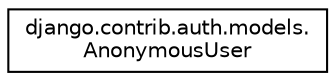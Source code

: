 digraph "Graphical Class Hierarchy"
{
 // LATEX_PDF_SIZE
  edge [fontname="Helvetica",fontsize="10",labelfontname="Helvetica",labelfontsize="10"];
  node [fontname="Helvetica",fontsize="10",shape=record];
  rankdir="LR";
  Node0 [label="django.contrib.auth.models.\lAnonymousUser",height=0.2,width=0.4,color="black", fillcolor="white", style="filled",URL="$d4/d46/classdjango_1_1contrib_1_1auth_1_1models_1_1_anonymous_user.html",tooltip=" "];
}
